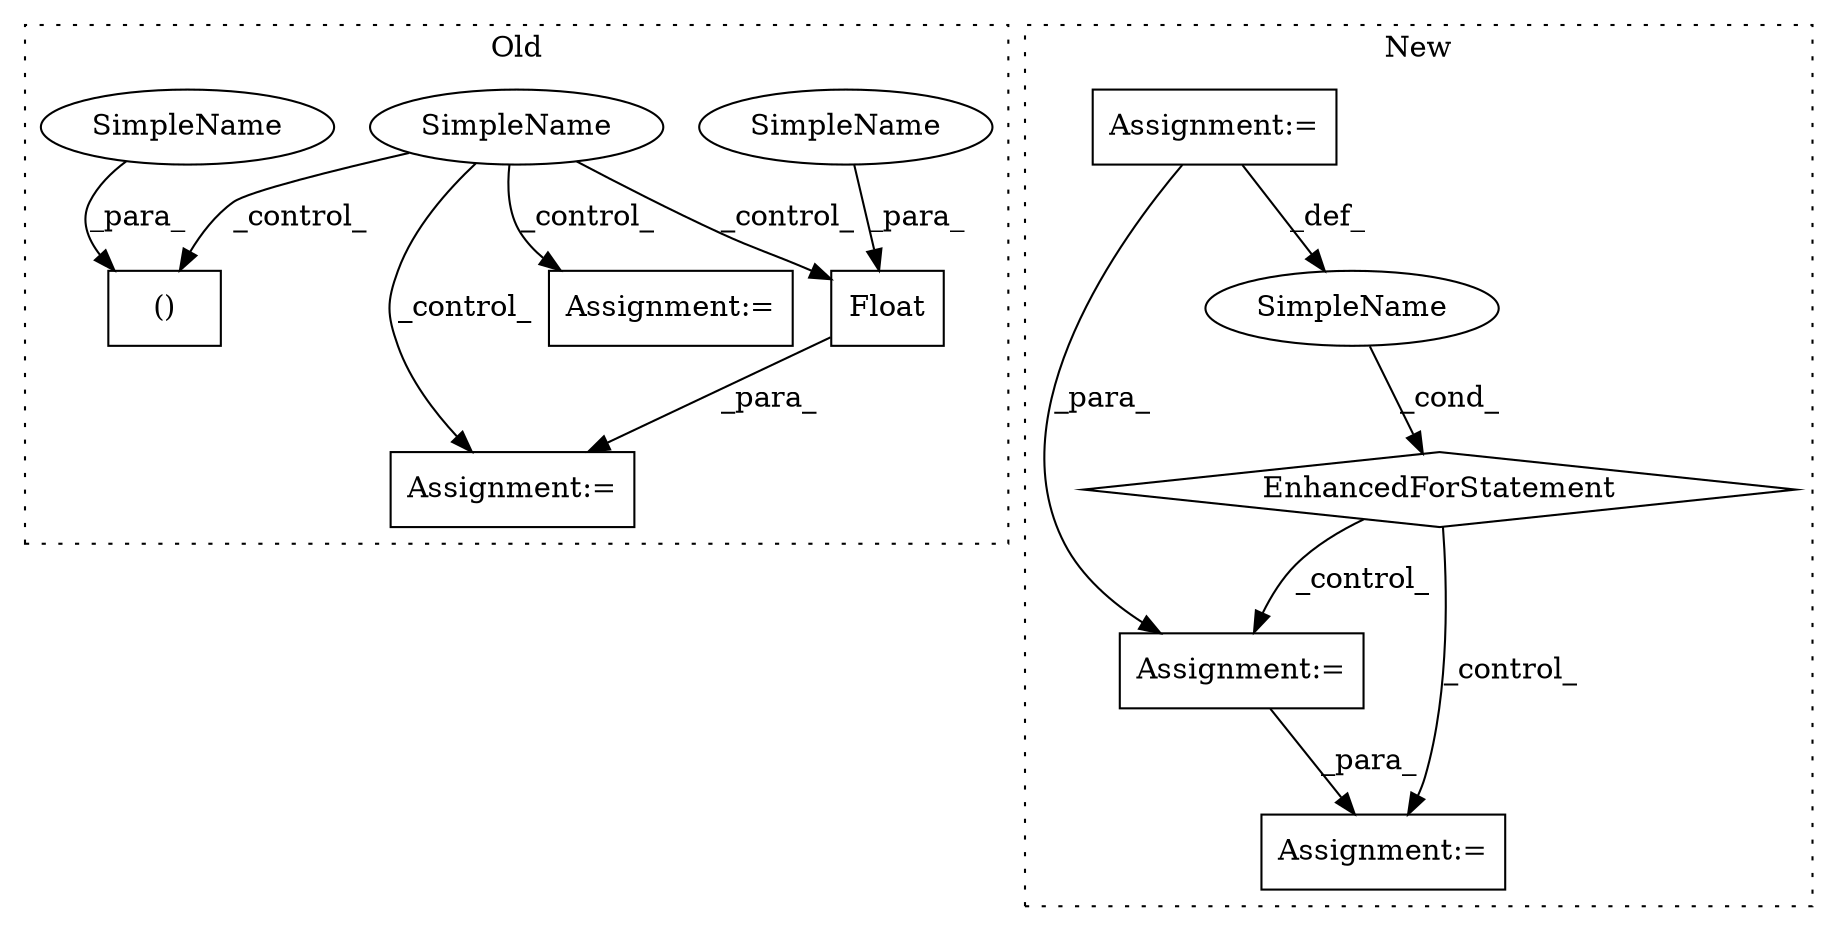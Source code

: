 digraph G {
subgraph cluster0 {
1 [label="Float" a="32" s="10757,10775" l="6,1" shape="box"];
4 [label="Assignment:=" a="7" s="10756" l="1" shape="box"];
7 [label="SimpleName" a="42" s="" l="" shape="ellipse"];
8 [label="Assignment:=" a="7" s="10715" l="2" shape="box"];
9 [label="()" a="106" s="10682" l="33" shape="box"];
11 [label="SimpleName" a="42" s="10763" l="12" shape="ellipse"];
12 [label="SimpleName" a="42" s="10682" l="12" shape="ellipse"];
label = "Old";
style="dotted";
}
subgraph cluster1 {
2 [label="EnhancedForStatement" a="70" s="19385,19513" l="65,2" shape="diamond"];
3 [label="Assignment:=" a="7" s="19385,19513" l="65,2" shape="box"];
5 [label="Assignment:=" a="7" s="19540" l="1" shape="box"];
6 [label="SimpleName" a="42" s="19454" l="12" shape="ellipse"];
10 [label="Assignment:=" a="7" s="19645" l="1" shape="box"];
label = "New";
style="dotted";
}
1 -> 4 [label="_para_"];
2 -> 5 [label="_control_"];
2 -> 10 [label="_control_"];
3 -> 5 [label="_para_"];
3 -> 6 [label="_def_"];
5 -> 10 [label="_para_"];
6 -> 2 [label="_cond_"];
7 -> 4 [label="_control_"];
7 -> 9 [label="_control_"];
7 -> 8 [label="_control_"];
7 -> 1 [label="_control_"];
11 -> 1 [label="_para_"];
12 -> 9 [label="_para_"];
}